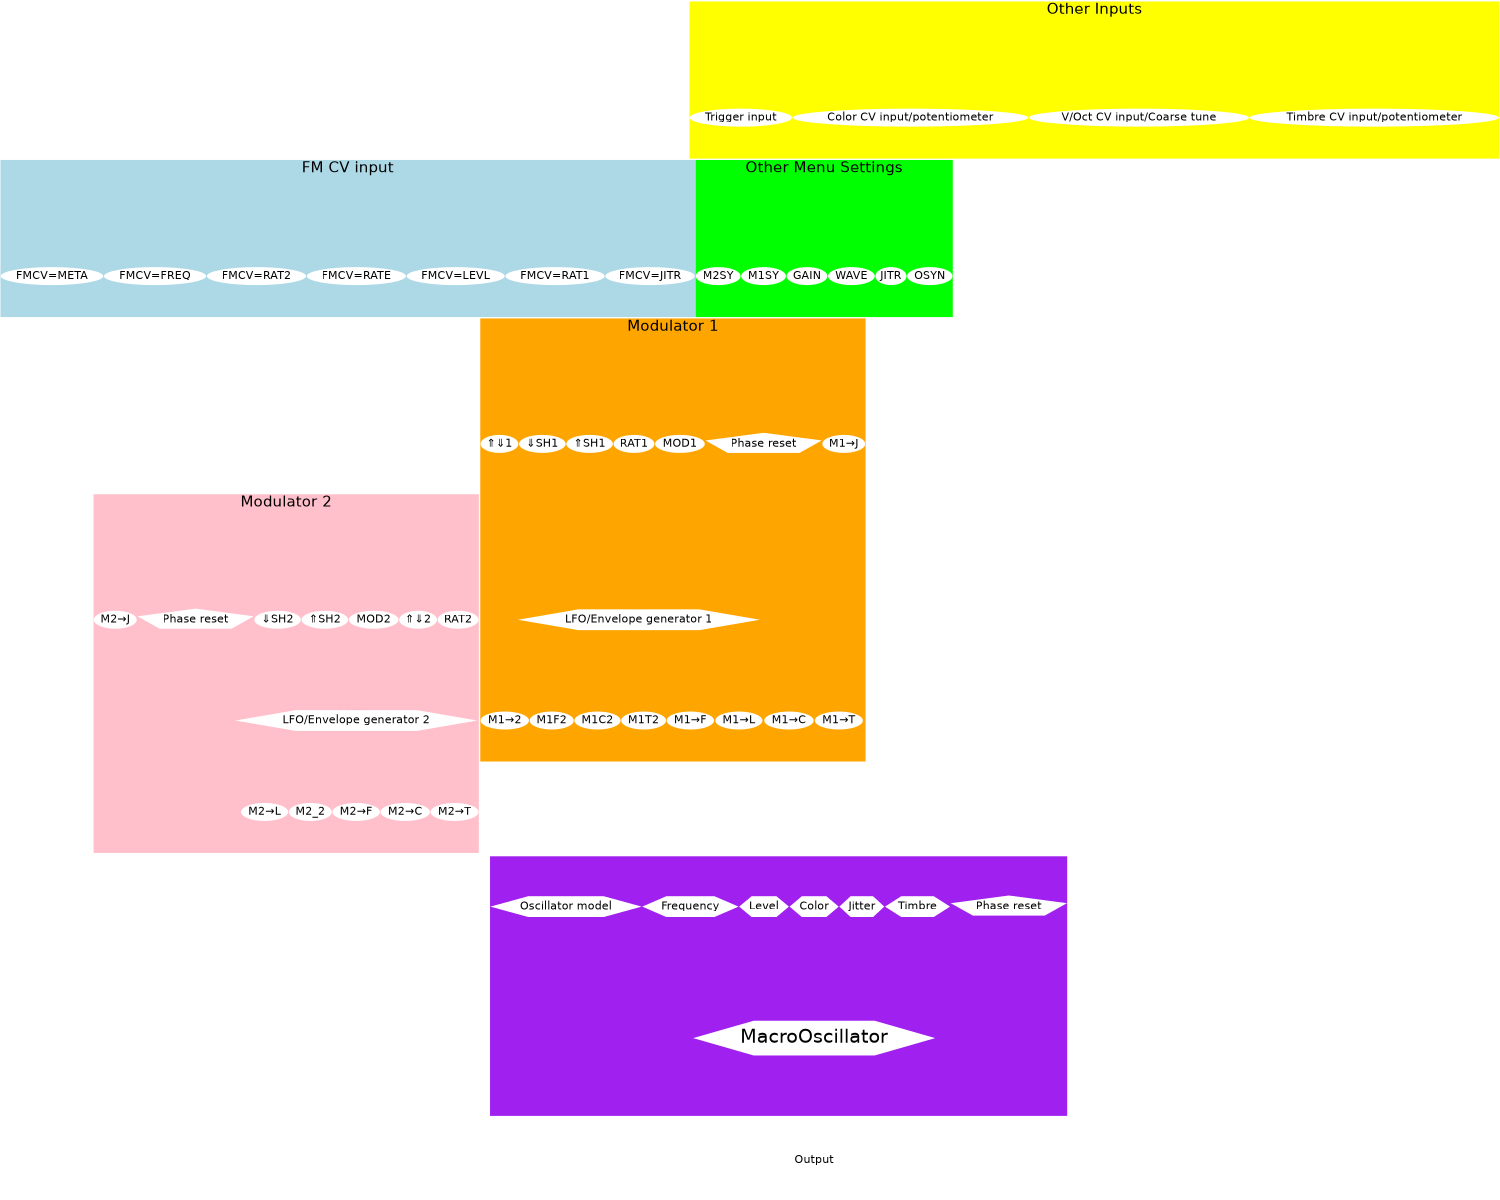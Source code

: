 digraph G {

    ratio=fill;
    size="10,8";
    fontname="Helvetica";
    fontsize=400;

    graph [style=rounded, color=blue, fontsize=400, fontname="Helvetica"];
    node [fontsize=296, fontname="Helvetica"]
    
    
	subgraph cluster_Modulator1 {
		style=filled;
		color=orange;
		node [style=filled,color=white];
		label = "Modulator 1";
		Modulator1 [label="LFO/Envelope generator 1",shape=hexagon, fontname="Helvetica",fontsize=296];
		Mod1PhaseReset [shape=pentagon,label="Phase reset"];
		MOD1;
		RAT1;
		UPSH1 [label="⇑SH1"];
		DNSH1 [label="⇓SH1"];
		RATIO1 [label="⇑⇓1"];
		M1_T [label="M1→T"];
		M1_C [label="M1→C"];
		M1_L [label="M1→L"];
		M1_F [label="M1→F"];
		M1_J [label="M1→J"];
		M1_2 [label="M1→2"];
		M1T2 ;
		M1C2 ;
		M1F2 ;
		{MOD1;RAT1,UPSH1;DNSH1;RATIO1} -> Modulator1;
		Modulator1 -> {M1_T ; M1_C ; M1_L ; M1_F; M1_2 ; M1T2 ; M1C2 ; M1F2}
		Mod1PhaseReset -> Modulator1;

	}

	subgraph cluster_Modulator2 {
		style=filled;
		color=pink;
		node [style=filled,color=white];
		label = "Modulator 2";
		Modulator2 [label="LFO/Envelope generator 2",shape=hexagon,fontname="Helvetica",fontsize=296];
		Mod2PhaseReset [shape=pentagon,label="Phase reset"];
		MOD2;
		RAT2;
		UPSH2 [label="⇑SH2"];
		DNSH2 [label="⇓SH2"];
		RATIO2 [label="⇑⇓2"];
		M2_T [label="M2→T"];
		M2_C [label="M2→C"];
		M2_L [label="M2→L"];
		M2_F [label="M2→F"];
		M2_J [label="M2→J"];
		{MOD2;RAT2,UPSH2;DNSH2;RATIO2} -> Modulator2;
		Modulator2 -> {M2_T ; M2_C ; M2_L ; M2_F; M2_2 }
		Mod2PhaseReset -> Modulator2;
	}
    
	subgraph cluster_MacroOscillator {
		style=filled;
		color=purple;
		node [style=filled,color=white];
		MacroOscillator [shape=hexagon,fontname="Helvetica",fontsize=500];
		Timbre [shape=hexagon];
		Color [shape=hexagon];
		Level [shape=hexagon];
		Frequency [shape=hexagon];
		Meta [shape=hexagon,label="Oscillator model"];
		Jitter [shape=hexagon];
		OscPhaseReset [shape=pentagon,label="Phase reset"];
		OscPhaseReset -> MacroOscillator;
	}

	subgraph cluster_Inputs {
		style=filled;
		color=yellow;
		node [style=filled,color=white];
		label = "Other Inputs";
		TriggerIn [label="Trigger input"];
		TimbreCV [label="Timbre CV input/potentiometer"];
		ColorCV [label="Color CV input/potentiometer"];
		VOctCV [label="V/Oct CV input/Coarse tune"];
    }

	subgraph cluster_FMCV {
		style=filled;
		color=lightblue;
		node [style=filled,color=white];
		label = "FM CV input";
		FMCV_FREQ [label="FMCV=FREQ"];
		FMCV_META [label="FMCV=META"];
		FMCV_LEVL [label="FMCV=LEVL"];
		FMCV_RATE [label="FMCV=RATE"];
		FMCV_RAT1 [label="FMCV=RAT1"];
		FMCV_RAT2 [label="FMCV=RAT2"];
		FMCV_JITR [label="FMCV=JITR"];
	}

	subgraph cluster_OtherSettings {
		style=filled;
		color=green;
		node [style=filled,color=white];
		label = "Other Menu Settings";
        WAVE;
        GAIN;
        JITR;
        OSYN;
        M1SY;
        M2SY;
    }

    Output [color=red];
    
    WAVE -> Meta;
    GAIN -> Level;
    JITR -> Jitter;
    {M1_T; M2_T} -> Timbre;
    {M1_C; M2_C} -> Color;
    {M1_L; M2_L} -> Level;
    {M1_F; M2_F} -> Frequency;
    {M1_J; M2_J} -> Jitter;
    M1_2 -> RAT2;
    TimbreCV -> Timbre;
    ColorCV -> Color;
    VOctCV -> Frequency;
    FMCV_FREQ -> Frequency;
    FMCV_META -> Meta;
    FMCV_LEVL -> Level;
    FMCV_RATE -> {RAT1; RAT2}
    FMCV_RAT1 -> RAT1;
    FMCV_RAT2 -> RAT2;
    FMCV_JITR -> Jitter;
    M1T2 -> M2_T;
    M1C2 -> M2_C;
    M1F2 -> M2_F;
    TriggerIn -> OSYN -> OscPhaseReset;
    TriggerIn -> M1SY -> Mod1PhaseReset;
    TriggerIn -> M2SY -> Mod2PhaseReset;
    { Timbre ; Color ; Jitter ; Level ; Frequency ; Meta } -> MacroOscillator -> Output; 
       
}
